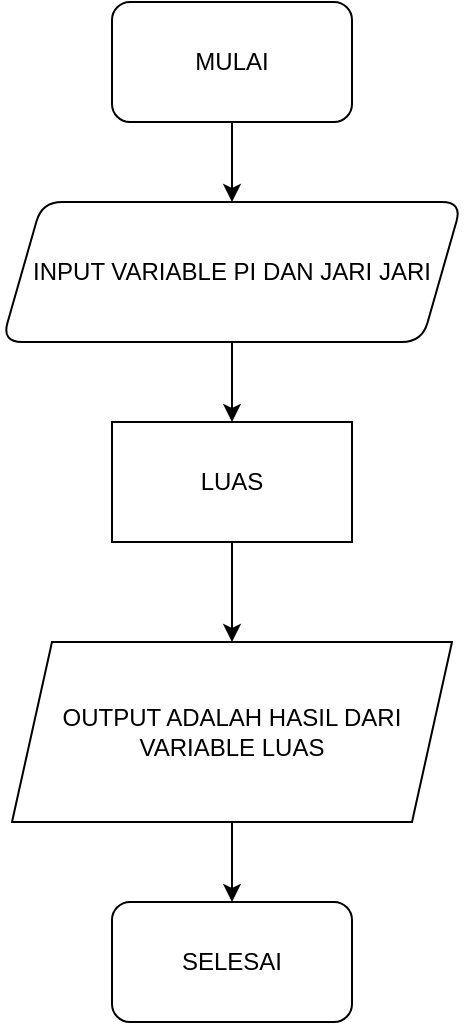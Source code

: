 <mxfile version="22.0.8" type="github">
  <diagram name="Page-1" id="ytAer-YRtg10v5FXhOON">
    <mxGraphModel dx="954" dy="594" grid="1" gridSize="10" guides="1" tooltips="1" connect="1" arrows="1" fold="1" page="1" pageScale="1" pageWidth="850" pageHeight="1100" math="0" shadow="0">
      <root>
        <mxCell id="0" />
        <mxCell id="1" parent="0" />
        <mxCell id="vcgHWQnWAi0E5p_veIGS-2" value="" style="edgeStyle=orthogonalEdgeStyle;rounded=0;orthogonalLoop=1;jettySize=auto;html=1;" edge="1" parent="1" source="vcgHWQnWAi0E5p_veIGS-3" target="vcgHWQnWAi0E5p_veIGS-5">
          <mxGeometry relative="1" as="geometry" />
        </mxCell>
        <mxCell id="vcgHWQnWAi0E5p_veIGS-3" value="MULAI" style="rounded=1;whiteSpace=wrap;html=1;" vertex="1" parent="1">
          <mxGeometry x="225" y="60" width="120" height="60" as="geometry" />
        </mxCell>
        <mxCell id="vcgHWQnWAi0E5p_veIGS-4" value="" style="edgeStyle=orthogonalEdgeStyle;rounded=0;orthogonalLoop=1;jettySize=auto;html=1;" edge="1" parent="1" source="vcgHWQnWAi0E5p_veIGS-5">
          <mxGeometry relative="1" as="geometry">
            <mxPoint x="285" y="270" as="targetPoint" />
          </mxGeometry>
        </mxCell>
        <mxCell id="vcgHWQnWAi0E5p_veIGS-5" value="INPUT VARIABLE PI DAN JARI JARI" style="shape=parallelogram;perimeter=parallelogramPerimeter;whiteSpace=wrap;html=1;fixedSize=1;rounded=1;" vertex="1" parent="1">
          <mxGeometry x="170" y="160" width="230" height="70" as="geometry" />
        </mxCell>
        <mxCell id="vcgHWQnWAi0E5p_veIGS-6" value="" style="edgeStyle=orthogonalEdgeStyle;rounded=0;orthogonalLoop=1;jettySize=auto;html=1;" edge="1" parent="1" source="vcgHWQnWAi0E5p_veIGS-7" target="vcgHWQnWAi0E5p_veIGS-9">
          <mxGeometry relative="1" as="geometry" />
        </mxCell>
        <mxCell id="vcgHWQnWAi0E5p_veIGS-7" value="LUAS" style="rounded=0;whiteSpace=wrap;html=1;" vertex="1" parent="1">
          <mxGeometry x="225" y="270" width="120" height="60" as="geometry" />
        </mxCell>
        <mxCell id="vcgHWQnWAi0E5p_veIGS-8" value="" style="edgeStyle=orthogonalEdgeStyle;rounded=0;orthogonalLoop=1;jettySize=auto;html=1;" edge="1" parent="1" source="vcgHWQnWAi0E5p_veIGS-9" target="vcgHWQnWAi0E5p_veIGS-10">
          <mxGeometry relative="1" as="geometry" />
        </mxCell>
        <mxCell id="vcgHWQnWAi0E5p_veIGS-9" value="OUTPUT ADALAH HASIL DARI VARIABLE LUAS" style="shape=parallelogram;perimeter=parallelogramPerimeter;whiteSpace=wrap;html=1;fixedSize=1;rounded=0;" vertex="1" parent="1">
          <mxGeometry x="175" y="380" width="220" height="90" as="geometry" />
        </mxCell>
        <mxCell id="vcgHWQnWAi0E5p_veIGS-10" value="SELESAI" style="rounded=1;whiteSpace=wrap;html=1;" vertex="1" parent="1">
          <mxGeometry x="225" y="510" width="120" height="60" as="geometry" />
        </mxCell>
      </root>
    </mxGraphModel>
  </diagram>
</mxfile>
